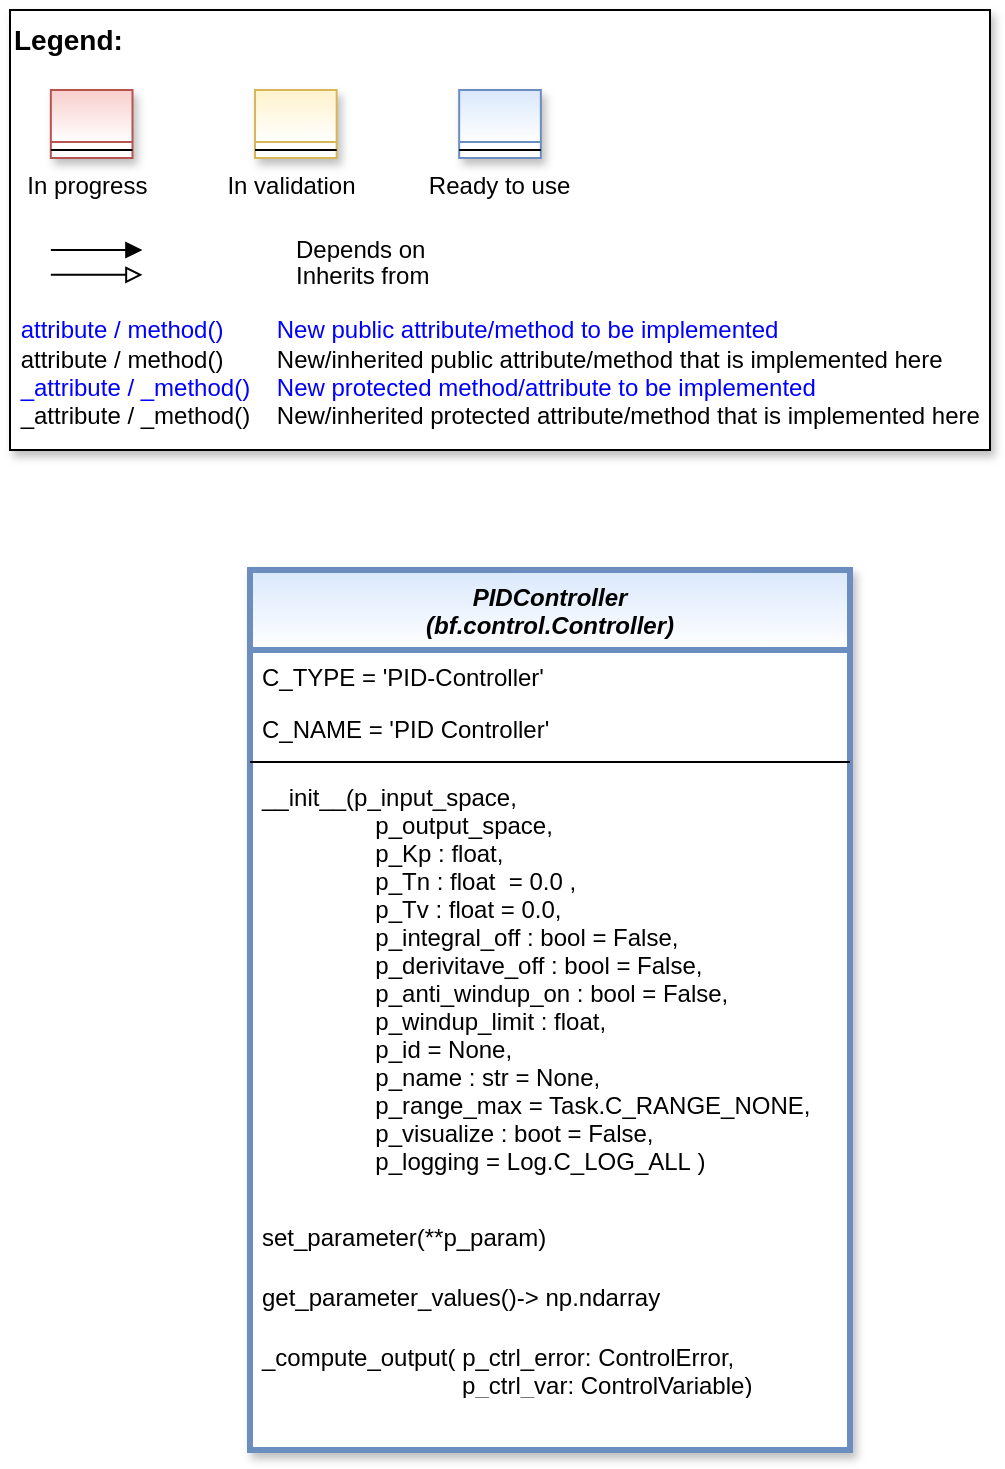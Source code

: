 <mxfile version="26.0.4">
  <diagram name="Page-1" id="HQ9bPAy2Yt1bWrCcrPCf">
    <mxGraphModel dx="1364" dy="843" grid="1" gridSize="10" guides="1" tooltips="1" connect="1" arrows="1" fold="1" page="1" pageScale="1" pageWidth="2336" pageHeight="1654" math="0" shadow="0">
      <root>
        <mxCell id="0" />
        <mxCell id="1" parent="0" />
        <mxCell id="xiCfs_DRRmpMpJkno4yc-1" value="PIDController &#xa;(bf.control.Controller)" style="swimlane;fontStyle=3;align=center;verticalAlign=top;childLayout=stackLayout;horizontal=1;startSize=40;horizontalStack=0;resizeParent=1;resizeLast=0;collapsible=1;marginBottom=0;rounded=0;shadow=1;strokeWidth=3;fillColor=#dae8fc;strokeColor=#6c8ebf;swimlaneFillColor=#ffffff;gradientColor=#FFFFFF;" parent="1" vertex="1">
          <mxGeometry x="160" y="320" width="300" height="440" as="geometry">
            <mxRectangle x="230" y="140" width="160" height="26" as="alternateBounds" />
          </mxGeometry>
        </mxCell>
        <mxCell id="xiCfs_DRRmpMpJkno4yc-2" value="C_TYPE = &#39;PID-Controller&#39;" style="text;align=left;verticalAlign=top;spacingLeft=4;spacingRight=4;overflow=hidden;rotatable=0;points=[[0,0.5],[1,0.5]];portConstraint=eastwest;fontColor=default;" parent="xiCfs_DRRmpMpJkno4yc-1" vertex="1">
          <mxGeometry y="40" width="300" height="26" as="geometry" />
        </mxCell>
        <mxCell id="xiCfs_DRRmpMpJkno4yc-3" value="C_NAME = &#39;PID Controller&#39;" style="text;align=left;verticalAlign=top;spacingLeft=4;spacingRight=4;overflow=hidden;rotatable=0;points=[[0,0.5],[1,0.5]];portConstraint=eastwest;fontColor=light-dark(#000000, #cdcdff);fillColor=none;" parent="xiCfs_DRRmpMpJkno4yc-1" vertex="1">
          <mxGeometry y="66" width="300" height="26" as="geometry" />
        </mxCell>
        <mxCell id="xiCfs_DRRmpMpJkno4yc-4" value="" style="line;html=1;strokeWidth=1;align=left;verticalAlign=middle;spacingTop=-1;spacingLeft=3;spacingRight=3;rotatable=0;labelPosition=right;points=[];portConstraint=eastwest;" parent="xiCfs_DRRmpMpJkno4yc-1" vertex="1">
          <mxGeometry y="92" width="300" height="8" as="geometry" />
        </mxCell>
        <mxCell id="xiCfs_DRRmpMpJkno4yc-5" value="__init__(p_input_space,&#xa;                 p_output_space, &#xa;                 p_Kp : float,&#xa;                 p_Tn : float  = 0.0 ,&#xa;                 p_Tv : float = 0.0,&#xa;                 p_integral_off : bool = False,&#xa;                 p_derivitave_off : bool = False,&#xa;                 p_anti_windup_on : bool = False,                &#xa;                 p_windup_limit : float,&#xa;                 p_id = None,&#xa;                 p_name : str = None,&#xa;                 p_range_max = Task.C_RANGE_NONE,&#xa;                 p_visualize : boot = False,&#xa;                 p_logging = Log.C_LOG_ALL )&#xa;&#xa;&#xa;" style="text;align=left;verticalAlign=top;spacingLeft=4;spacingRight=4;overflow=hidden;rotatable=0;points=[[0,0.5],[1,0.5]];portConstraint=eastwest;fontColor=default;" parent="xiCfs_DRRmpMpJkno4yc-1" vertex="1">
          <mxGeometry y="100" width="300" height="220" as="geometry" />
        </mxCell>
        <mxCell id="xiCfs_DRRmpMpJkno4yc-6" value="set_parameter(**p_param)&#xa;" style="text;align=left;verticalAlign=top;spacingLeft=4;spacingRight=4;overflow=hidden;rotatable=0;points=[[0,0.5],[1,0.5]];portConstraint=eastwest;fontColor=default;" parent="xiCfs_DRRmpMpJkno4yc-1" vertex="1">
          <mxGeometry y="320" width="300" height="30" as="geometry" />
        </mxCell>
        <mxCell id="xiCfs_DRRmpMpJkno4yc-7" value="get_parameter_values()-&gt; np.ndarray" style="text;align=left;verticalAlign=top;spacingLeft=4;spacingRight=4;overflow=hidden;rotatable=0;points=[[0,0.5],[1,0.5]];portConstraint=eastwest;fontColor=default;" parent="xiCfs_DRRmpMpJkno4yc-1" vertex="1">
          <mxGeometry y="350" width="300" height="30" as="geometry" />
        </mxCell>
        <mxCell id="xiCfs_DRRmpMpJkno4yc-8" value="_compute_output( p_ctrl_error: ControlError,&#xa;                              p_ctrl_var: ControlVariable)" style="text;align=left;verticalAlign=top;spacingLeft=4;spacingRight=4;overflow=hidden;rotatable=0;points=[[0,0.5],[1,0.5]];portConstraint=eastwest;fontColor=default;" parent="xiCfs_DRRmpMpJkno4yc-1" vertex="1">
          <mxGeometry y="380" width="300" height="30" as="geometry" />
        </mxCell>
        <mxCell id="xiCfs_DRRmpMpJkno4yc-11" value="" style="group" parent="1" vertex="1" connectable="0">
          <mxGeometry x="40" y="40" width="490" height="220" as="geometry" />
        </mxCell>
        <mxCell id="xiCfs_DRRmpMpJkno4yc-12" value="&lt;font color=&quot;#000000&quot; size=&quot;1&quot;&gt;&lt;b style=&quot;font-size: 14px&quot;&gt;Legend:&lt;br&gt;&lt;/b&gt;&lt;/font&gt;&lt;br&gt;&lt;br&gt;&lt;br&gt;&lt;font color=&quot;#0000ff&quot; style=&quot;font-size: 6px&quot;&gt;&lt;br&gt;&lt;/font&gt;&lt;span style=&quot;color: rgb(0 , 0 , 0)&quot;&gt;&lt;font style=&quot;font-size: 4px&quot;&gt;&amp;nbsp; &amp;nbsp;&lt;/font&gt;&amp;nbsp;In progress&amp;nbsp; &amp;nbsp; &amp;nbsp; &amp;nbsp; &amp;nbsp; &amp;nbsp; In validation&amp;nbsp; &amp;nbsp; &amp;nbsp; &amp;nbsp; &amp;nbsp; &amp;nbsp;Ready to use&lt;/span&gt;&lt;font color=&quot;#000000&quot;&gt;&amp;nbsp;&lt;br&gt;&lt;/font&gt;&lt;font color=&quot;#0000ff&quot;&gt;&lt;br&gt;&lt;br&gt;&lt;br&gt;&lt;br&gt;&amp;nbsp;attribute / method()&amp;nbsp; &amp;nbsp; &amp;nbsp; &amp;nbsp; New public attribute/method to be implemented&lt;/font&gt;&lt;br&gt;&lt;font color=&quot;#000000&quot;&gt;&amp;nbsp;&lt;/font&gt;&lt;font color=&quot;#000000&quot;&gt;attribute / method()&lt;span&gt; &lt;/span&gt;&amp;nbsp; &amp;nbsp; &amp;nbsp; &amp;nbsp;New/inherited public attribute/method that is implemented here&lt;br&gt;&lt;/font&gt;&lt;font color=&quot;#0000ff&quot;&gt;&amp;nbsp;_attribute /&amp;nbsp;&lt;/font&gt;&lt;font color=&quot;#0000ff&quot;&gt;_method()&amp;nbsp; &amp;nbsp; New protected method/attribute to be implemented&lt;/font&gt;&lt;br&gt;&lt;font color=&quot;#000000&quot;&gt;&amp;nbsp;_attribute / _method()&amp;nbsp; &amp;nbsp; New/inherited protected attribute/method that is implemented here&lt;br&gt;&lt;/font&gt;&lt;font color=&quot;#000000&quot;&gt;&lt;br&gt;&lt;br&gt;&lt;br&gt;&lt;br&gt;&lt;br&gt;&lt;/font&gt;" style="text;html=1;align=left;verticalAlign=top;whiteSpace=wrap;rounded=0;fontColor=#006600;strokeColor=#000000;shadow=1;fillColor=#ffffff;" parent="xiCfs_DRRmpMpJkno4yc-11" vertex="1">
          <mxGeometry width="490.0" height="220" as="geometry" />
        </mxCell>
        <mxCell id="xiCfs_DRRmpMpJkno4yc-13" value="Depends on" style="endArrow=block;html=1;labelPosition=right;verticalLabelPosition=middle;align=left;verticalAlign=middle;endFill=1;fontSize=12;" parent="xiCfs_DRRmpMpJkno4yc-11" edge="1">
          <mxGeometry x="-1612.915" y="-2180" width="51.042" height="50" as="geometry">
            <mxPoint x="20.418" y="120.003" as="sourcePoint" />
            <mxPoint x="66.201" y="120.003" as="targetPoint" />
            <mxPoint x="98" as="offset" />
            <Array as="points">
              <mxPoint x="40.835" y="120" />
            </Array>
          </mxGeometry>
        </mxCell>
        <mxCell id="xiCfs_DRRmpMpJkno4yc-14" value="Inherits from" style="endArrow=block;html=1;labelPosition=right;verticalLabelPosition=middle;align=left;verticalAlign=middle;endFill=0;fontSize=12;" parent="xiCfs_DRRmpMpJkno4yc-11" edge="1">
          <mxGeometry x="-1612.915" y="-2180" width="51.042" height="50" as="geometry">
            <mxPoint x="20.418" y="132.385" as="sourcePoint" />
            <mxPoint x="66.201" y="132.385" as="targetPoint" />
            <mxPoint x="98" y="1" as="offset" />
          </mxGeometry>
        </mxCell>
        <mxCell id="xiCfs_DRRmpMpJkno4yc-15" value="" style="swimlane;fontStyle=3;align=center;verticalAlign=top;childLayout=stackLayout;horizontal=1;startSize=26;horizontalStack=0;resizeParent=1;resizeLast=0;collapsible=1;marginBottom=0;rounded=0;shadow=1;strokeWidth=1;fillColor=#f8cecc;strokeColor=#b85450;gradientColor=#ffffff;swimlaneFillColor=#ffffff;" parent="xiCfs_DRRmpMpJkno4yc-11" vertex="1">
          <mxGeometry x="20.418" y="40" width="40.833" height="34" as="geometry">
            <mxRectangle x="230" y="140" width="160" height="26" as="alternateBounds" />
          </mxGeometry>
        </mxCell>
        <mxCell id="xiCfs_DRRmpMpJkno4yc-16" value="" style="line;html=1;strokeWidth=1;align=left;verticalAlign=middle;spacingTop=-1;spacingLeft=3;spacingRight=3;rotatable=0;labelPosition=right;points=[];portConstraint=eastwest;" parent="xiCfs_DRRmpMpJkno4yc-15" vertex="1">
          <mxGeometry y="26" width="40.833" height="8" as="geometry" />
        </mxCell>
        <mxCell id="xiCfs_DRRmpMpJkno4yc-17" value="" style="swimlane;fontStyle=3;align=center;verticalAlign=top;childLayout=stackLayout;horizontal=1;startSize=26;horizontalStack=0;resizeParent=1;resizeLast=0;collapsible=1;marginBottom=0;rounded=0;shadow=1;strokeWidth=1;fillColor=#fff2cc;strokeColor=#d6b656;gradientColor=#ffffff;swimlaneFillColor=#ffffff;" parent="xiCfs_DRRmpMpJkno4yc-11" vertex="1">
          <mxGeometry x="122.502" y="40" width="40.833" height="34" as="geometry">
            <mxRectangle x="230" y="140" width="160" height="26" as="alternateBounds" />
          </mxGeometry>
        </mxCell>
        <mxCell id="xiCfs_DRRmpMpJkno4yc-18" value="" style="line;html=1;strokeWidth=1;align=left;verticalAlign=middle;spacingTop=-1;spacingLeft=3;spacingRight=3;rotatable=0;labelPosition=right;points=[];portConstraint=eastwest;" parent="xiCfs_DRRmpMpJkno4yc-17" vertex="1">
          <mxGeometry y="26" width="40.833" height="8" as="geometry" />
        </mxCell>
        <mxCell id="xiCfs_DRRmpMpJkno4yc-19" value="" style="swimlane;fontStyle=3;align=center;verticalAlign=top;childLayout=stackLayout;horizontal=1;startSize=26;horizontalStack=0;resizeParent=1;resizeLast=0;collapsible=1;marginBottom=0;rounded=0;shadow=1;strokeWidth=1;fillColor=#dae8fc;strokeColor=#6c8ebf;gradientColor=#ffffff;swimlaneFillColor=#ffffff;" parent="xiCfs_DRRmpMpJkno4yc-11" vertex="1">
          <mxGeometry x="224.585" y="40" width="40.833" height="34" as="geometry">
            <mxRectangle x="230" y="140" width="160" height="26" as="alternateBounds" />
          </mxGeometry>
        </mxCell>
        <mxCell id="xiCfs_DRRmpMpJkno4yc-20" value="" style="line;html=1;strokeWidth=1;align=left;verticalAlign=middle;spacingTop=-1;spacingLeft=3;spacingRight=3;rotatable=0;labelPosition=right;points=[];portConstraint=eastwest;" parent="xiCfs_DRRmpMpJkno4yc-19" vertex="1">
          <mxGeometry y="26" width="40.833" height="8" as="geometry" />
        </mxCell>
      </root>
    </mxGraphModel>
  </diagram>
</mxfile>
